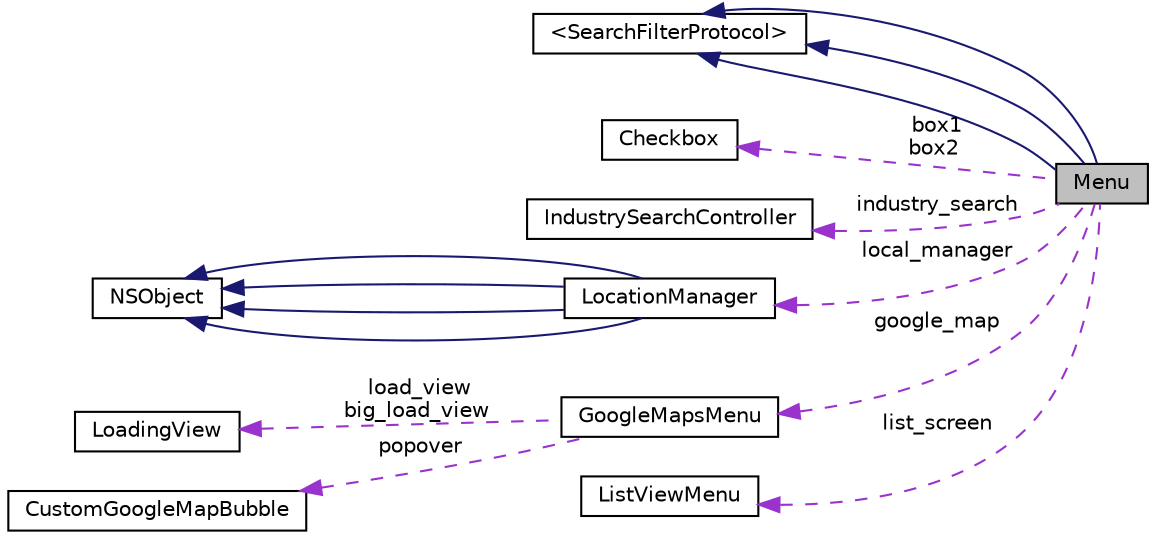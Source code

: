 digraph G
{
  edge [fontname="Helvetica",fontsize="10",labelfontname="Helvetica",labelfontsize="10"];
  node [fontname="Helvetica",fontsize="10",shape=record];
  rankdir="LR";
  Node1 [label="Menu",height=0.2,width=0.4,color="black", fillcolor="grey75", style="filled" fontcolor="black"];
  Node2 -> Node1 [dir="back",color="midnightblue",fontsize="10",style="solid",fontname="Helvetica"];
  Node2 [label="\<SearchFilterProtocol\>",height=0.2,width=0.4,color="black", fillcolor="white", style="filled",URL="$protocol_search_filter_protocol-p.html"];
  Node2 -> Node1 [dir="back",color="midnightblue",fontsize="10",style="solid",fontname="Helvetica"];
  Node2 -> Node1 [dir="back",color="midnightblue",fontsize="10",style="solid",fontname="Helvetica"];
  Node3 -> Node1 [dir="back",color="darkorchid3",fontsize="10",style="dashed",label=" box1\nbox2" ,fontname="Helvetica"];
  Node3 [label="Checkbox",height=0.2,width=0.4,color="black", fillcolor="white", style="filled",URL="$interface_checkbox.html"];
  Node4 -> Node1 [dir="back",color="darkorchid3",fontsize="10",style="dashed",label=" industry_search" ,fontname="Helvetica"];
  Node4 [label="IndustrySearchController",height=0.2,width=0.4,color="black", fillcolor="white", style="filled",URL="$interface_industry_search_controller.html"];
  Node5 -> Node1 [dir="back",color="darkorchid3",fontsize="10",style="dashed",label=" local_manager" ,fontname="Helvetica"];
  Node5 [label="LocationManager",height=0.2,width=0.4,color="black", fillcolor="white", style="filled",URL="$interface_location_manager.html"];
  Node6 -> Node5 [dir="back",color="midnightblue",fontsize="10",style="solid",fontname="Helvetica"];
  Node6 [label="NSObject",height=0.2,width=0.4,color="black", fillcolor="white", style="filled",URL="$class_n_s_object.html"];
  Node6 -> Node5 [dir="back",color="midnightblue",fontsize="10",style="solid",fontname="Helvetica"];
  Node6 -> Node5 [dir="back",color="midnightblue",fontsize="10",style="solid",fontname="Helvetica"];
  Node6 -> Node5 [dir="back",color="midnightblue",fontsize="10",style="solid",fontname="Helvetica"];
  Node7 -> Node1 [dir="back",color="darkorchid3",fontsize="10",style="dashed",label=" google_map" ,fontname="Helvetica"];
  Node7 [label="GoogleMapsMenu",height=0.2,width=0.4,color="black", fillcolor="white", style="filled",URL="$interface_google_maps_menu.html"];
  Node8 -> Node7 [dir="back",color="darkorchid3",fontsize="10",style="dashed",label=" load_view\nbig_load_view" ,fontname="Helvetica"];
  Node8 [label="LoadingView",height=0.2,width=0.4,color="black", fillcolor="white", style="filled",URL="$interface_loading_view.html"];
  Node9 -> Node7 [dir="back",color="darkorchid3",fontsize="10",style="dashed",label=" popover" ,fontname="Helvetica"];
  Node9 [label="CustomGoogleMapBubble",height=0.2,width=0.4,color="black", fillcolor="white", style="filled",URL="$interface_custom_google_map_bubble.html"];
  Node10 -> Node1 [dir="back",color="darkorchid3",fontsize="10",style="dashed",label=" list_screen" ,fontname="Helvetica"];
  Node10 [label="ListViewMenu",height=0.2,width=0.4,color="black", fillcolor="white", style="filled",URL="$interface_list_view_menu.html"];
}
